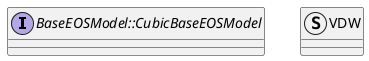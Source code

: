 @startuml eos_module_cubic_class_diagram

Interface BaseEOSModel::CubicBaseEOSModel {

}


Struct VDW {

}

@enduml
